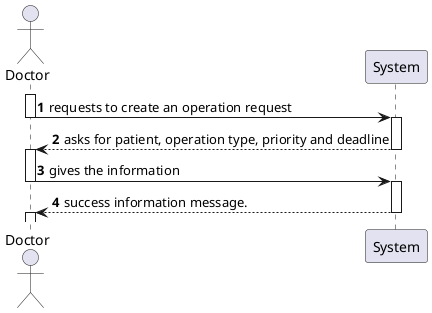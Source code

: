 @startuml
'https://plantuml.com/sequence-diagram

autonumber

Actor Doctor
Participant System

activate Doctor

Doctor -> System : requests to create an operation request
deactivate Doctor
activate System

System --> Doctor : asks for patient, operation type, priority and deadline
deactivate System
activate Doctor

Doctor -> System : gives the information
deactivate Doctor
activate System

System --> Doctor : success information message.
deactivate System
activate Doctor
@enduml